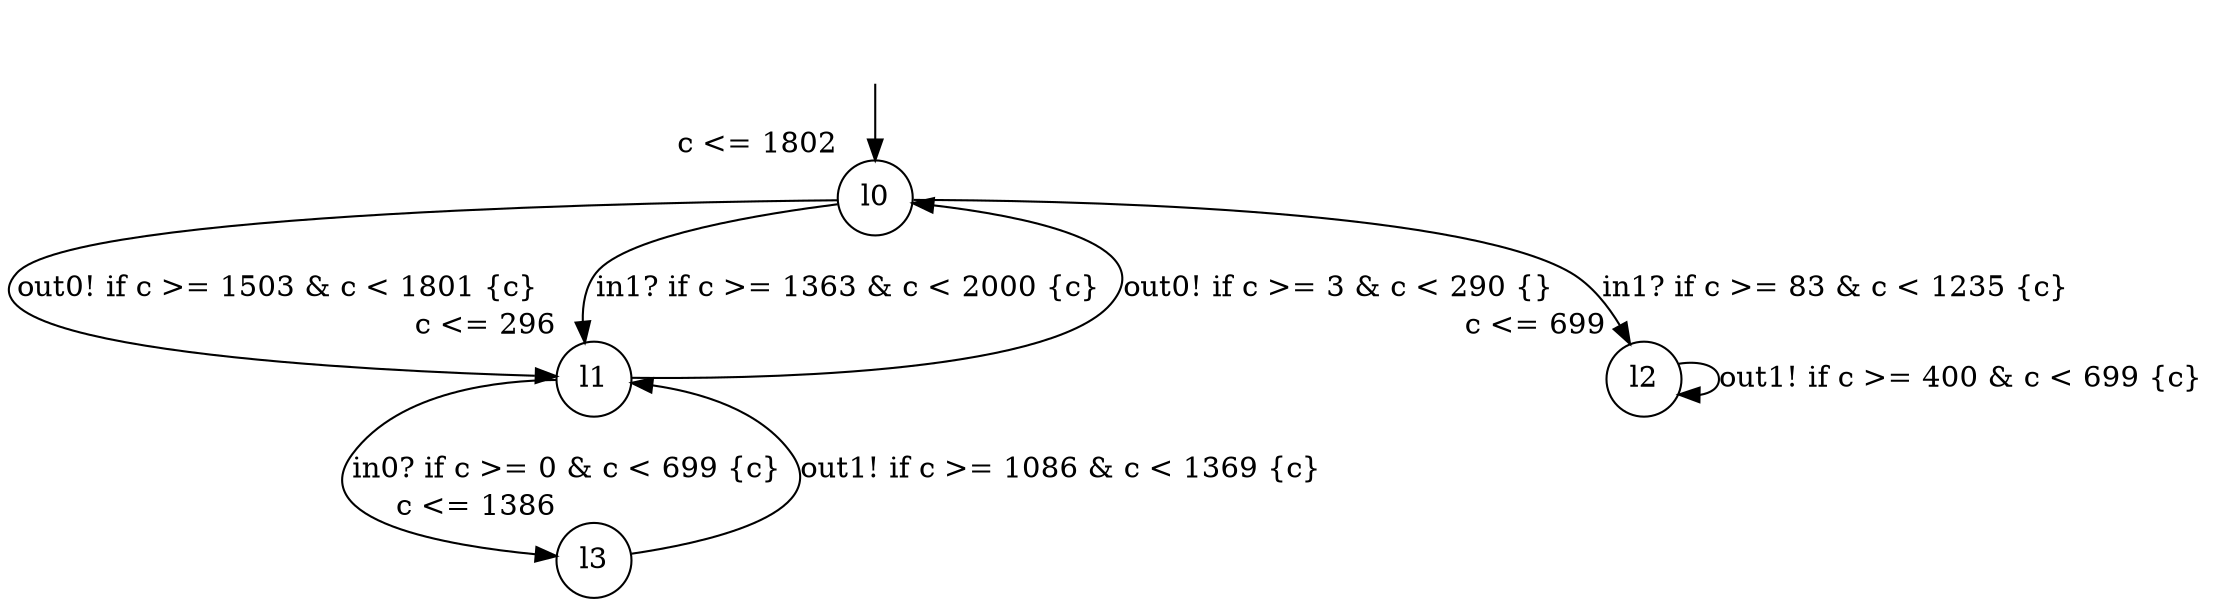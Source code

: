 digraph g {
__start0 [label="" shape="none"];
l0 [shape="circle" margin=0 label="l0", xlabel="c <= 1802"];
l1 [shape="circle" margin=0 label="l1", xlabel="c <= 296"];
l2 [shape="circle" margin=0 label="l2", xlabel="c <= 699"];
l3 [shape="circle" margin=0 label="l3", xlabel="c <= 1386"];
l0 -> l2 [label="in1? if c >= 83 & c < 1235 {c} "];
l0 -> l1 [label="out0! if c >= 1503 & c < 1801 {c} "];
l0 -> l1 [label="in1? if c >= 1363 & c < 2000 {c} "];
l1 -> l3 [label="in0? if c >= 0 & c < 699 {c} "];
l1 -> l0 [label="out0! if c >= 3 & c < 290 {} "];
l2 -> l2 [label="out1! if c >= 400 & c < 699 {c} "];
l3 -> l1 [label="out1! if c >= 1086 & c < 1369 {c} "];
__start0 -> l0;
}
